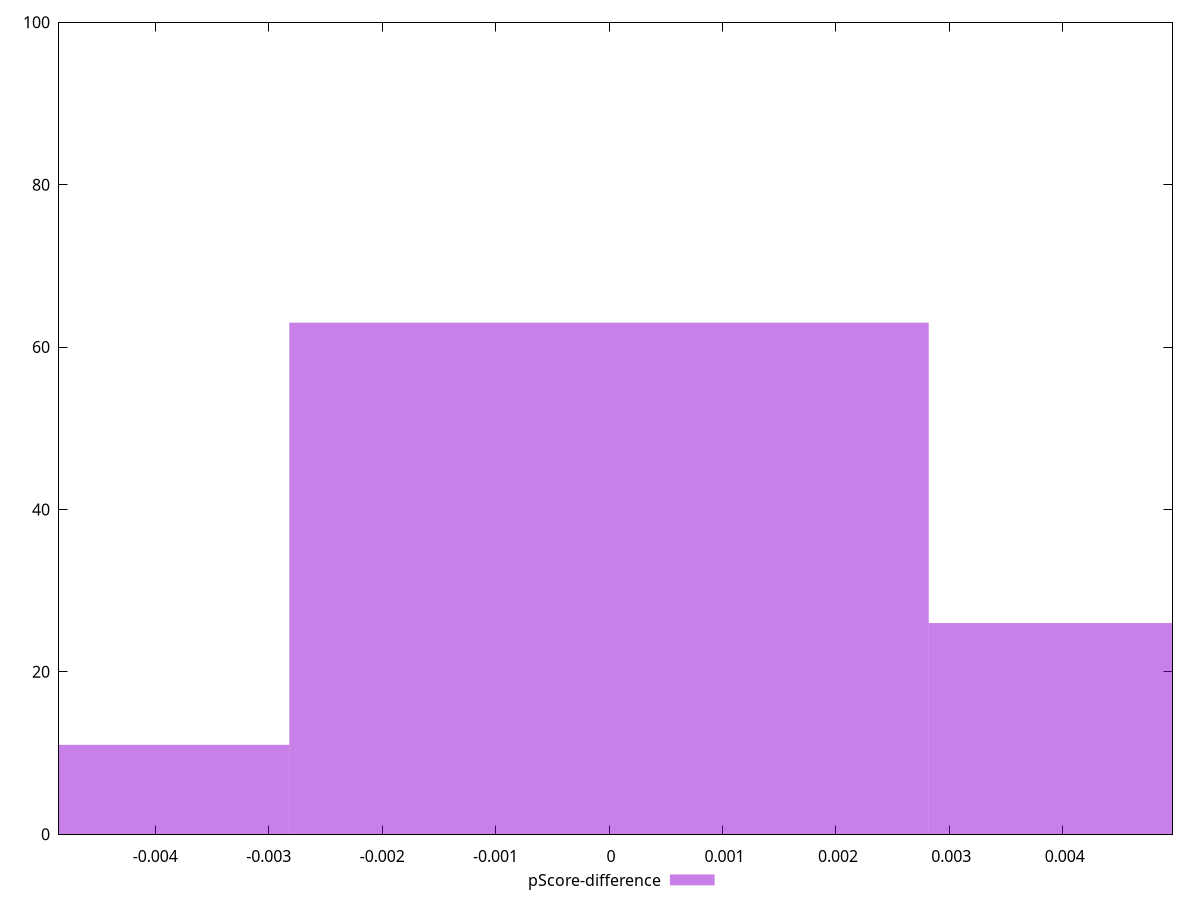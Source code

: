 reset

$pScoreDifference <<EOF
0 63
0.005636671293141554 26
-0.005636671293141554 11
EOF

set key outside below
set boxwidth 0.005636671293141554
set xrange [-0.004848369966931165:0.00496718683934283]
set yrange [0:100]
set trange [0:100]
set style fill transparent solid 0.5 noborder
set terminal svg size 640, 490 enhanced background rgb 'white'
set output "report_00025_2021-02-22T21:38:55.199Z/first-contentful-paint/samples/pages+cached+noadtech/pScore-difference/histogram.svg"

plot $pScoreDifference title "pScore-difference" with boxes

reset
